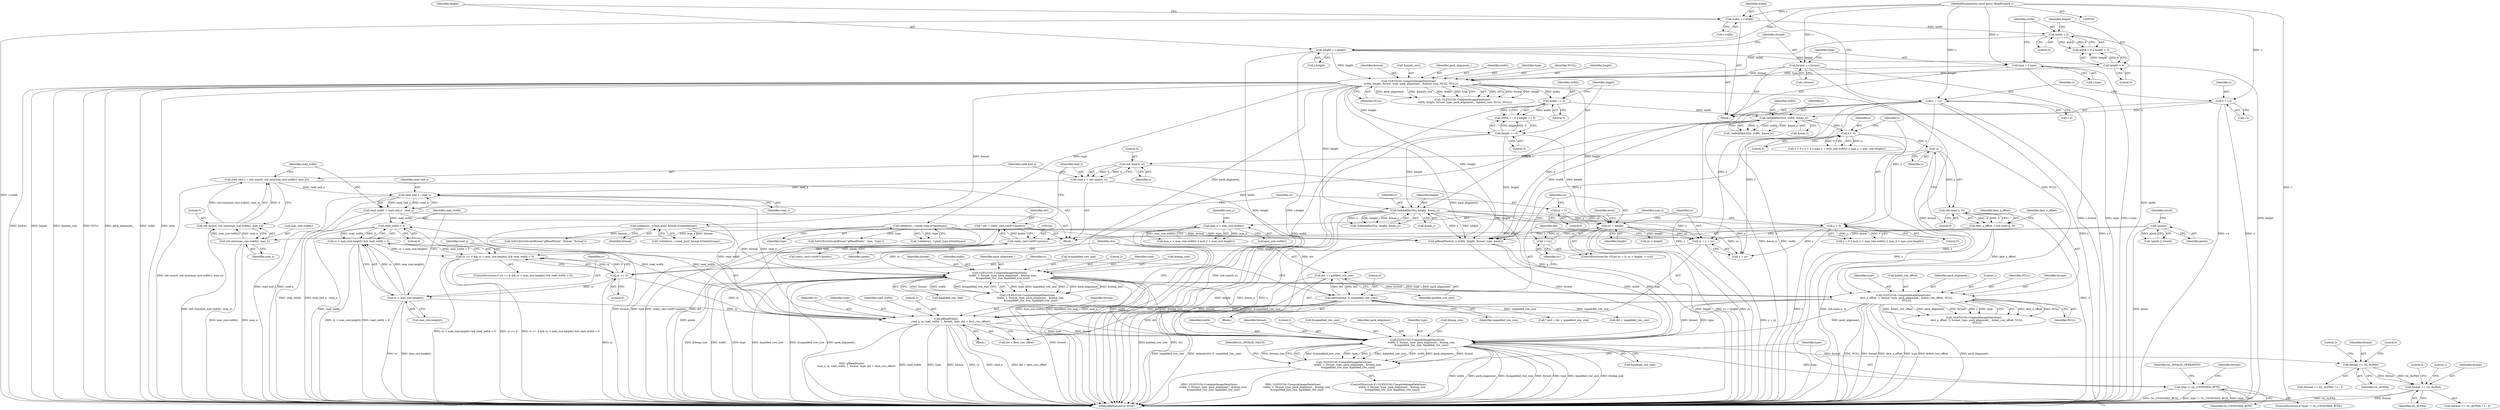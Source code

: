 digraph "0_Chrome_3aad1a37affb1ab70d1897f2b03eb8c077264984_0@API" {
"1000394" [label="(Call,read_width > 0)"];
"1000398" [label="(Call,glReadPixels(\n            read_x, ry, read_width, 1, format, type, dst + dest_row_offset))"];
"1000361" [label="(Call,read_end_x - read_x)"];
"1000351" [label="(Call,read_end_x = std::max(0, std::min(max_size.width(), max_x)))"];
"1000353" [label="(Call,std::max(0, std::min(max_size.width(), max_x)))"];
"1000355" [label="(Call,std::min(max_size.width(), max_x))"];
"1000280" [label="(Call,max_x > max_size.width())"];
"1000345" [label="(Call,read_x = std::max(0, x))"];
"1000347" [label="(Call,std::max(0, x))"];
"1000315" [label="(Call,-x)"];
"1000272" [label="(Call,x < 0)"];
"1000243" [label="(Call,SafeAddInt32(x, width, &max_x))"];
"1000105" [label="(Call,x = c.x)"];
"1000102" [label="(MethodParameterIn,const gles2::ReadPixels& c)"];
"1000225" [label="(Call,width == 0)"];
"1000159" [label="(Call,GLES2Util::ComputeImageDataSizes(\n      width, height, format, type, pack_alignment_, &pixels_size, NULL, NULL))"];
"1000142" [label="(Call,width < 0)"];
"1000117" [label="(Call,width = c.width)"];
"1000145" [label="(Call,height < 0)"];
"1000123" [label="(Call,height = c.height)"];
"1000129" [label="(Call,format = c.format)"];
"1000135" [label="(Call,type = c.type)"];
"1000391" [label="(Call,ry < max_size.height())"];
"1000387" [label="(Call,ry >= 0)"];
"1000376" [label="(Call,ry = y + yy)"];
"1000111" [label="(Call,y = c.y)"];
"1000276" [label="(Call,y < 0)"];
"1000249" [label="(Call,SafeAddInt32(y, height, &max_y))"];
"1000228" [label="(Call,height == 0)"];
"1000369" [label="(Call,yy < height)"];
"1000372" [label="(Call,++yy)"];
"1000366" [label="(Call,yy = 0)"];
"1000359" [label="(Call,read_width = read_end_x - read_x)"];
"1000394" [label="(Call,read_width > 0)"];
"1000321" [label="(Call,GLES2Util::ComputeImageDataSizes(\n        dest_x_offset, 1, format, type, pack_alignment_, &dest_row_offset, NULL,\n        NULL))"];
"1000312" [label="(Call,dest_x_offset = std::max(-x, 0))"];
"1000314" [label="(Call,std::max(-x, 0))"];
"1000292" [label="(Call,GLES2Util::ComputeImageDataSizes(\n        width, 2, format, type, pack_alignment_, &temp_size,\n        &unpadded_row_size, &padded_row_size))"];
"1000203" [label="(Call,validators_->read_pixel_format.IsValid(format))"];
"1000214" [label="(Call,validators_->pixel_type.IsValid(type))"];
"1000381" [label="(Call,memset(dst, 0, unpadded_row_size))"];
"1000408" [label="(Call,dst += padded_row_size)"];
"1000339" [label="(Call,* dst = static_cast<int8*>(pixels))"];
"1000341" [label="(Call,static_cast<int8*>(pixels))"];
"1000194" [label="(Call,!pixels)"];
"1000390" [label="(Call,ry < max_size.height() && read_width > 0)"];
"1000386" [label="(Call,ry >= 0 && ry < max_size.height() && read_width > 0)"];
"1000460" [label="(Call,GLES2Util::ComputeImageDataSizes(\n          width, 2, format, type, pack_alignment_, &temp_size,\n          &unpadded_row_size, &padded_row_size))"];
"1000459" [label="(Call,!GLES2Util::ComputeImageDataSizes(\n          width, 2, format, type, pack_alignment_, &temp_size,\n          &unpadded_row_size, &padded_row_size))"];
"1000480" [label="(Call,type != GL_UNSIGNED_BYTE)"];
"1000501" [label="(Call,format == GL_ALPHA)"];
"1000510" [label="(Call,format == GL_ALPHA)"];
"1000249" [label="(Call,SafeAddInt32(y, height, &max_y))"];
"1000519" [label="(Call,static_cast<uint8*>(pixels))"];
"1000326" [label="(Identifier,pack_alignment_)"];
"1000382" [label="(Identifier,dst)"];
"1000482" [label="(Identifier,GL_UNSIGNED_BYTE)"];
"1000274" [label="(Literal,0)"];
"1000391" [label="(Call,ry < max_size.height())"];
"1000117" [label="(Call,width = c.width)"];
"1000401" [label="(Identifier,read_width)"];
"1000509" [label="(Call,(format == GL_ALPHA) ? 1 : 4)"];
"1000243" [label="(Call,SafeAddInt32(x, width, &max_x))"];
"1000464" [label="(Identifier,type)"];
"1000340" [label="(Identifier,dst)"];
"1000197" [label="(Identifier,result)"];
"1000298" [label="(Call,&temp_size)"];
"1000371" [label="(Identifier,height)"];
"1000402" [label="(Literal,1)"];
"1000286" [label="(Block,)"];
"1000295" [label="(Identifier,format)"];
"1000293" [label="(Identifier,width)"];
"1000362" [label="(Identifier,read_end_x)"];
"1000363" [label="(Identifier,read_x)"];
"1000514" [label="(Literal,4)"];
"1000230" [label="(Literal,0)"];
"1000500" [label="(Call,(format == GL_ALPHA) ? 0 : 3)"];
"1000528" [label="(Call,yy < height)"];
"1000376" [label="(Call,ry = y + yy)"];
"1000137" [label="(Call,c.type)"];
"1000131" [label="(Call,c.format)"];
"1000345" [label="(Call,read_x = std::max(0, x))"];
"1000383" [label="(Literal,0)"];
"1000485" [label="(Identifier,GL_INVALID_OPERATION)"];
"1000377" [label="(Identifier,ry)"];
"1000470" [label="(Call,&padded_row_size)"];
"1000505" [label="(Literal,3)"];
"1000352" [label="(Identifier,read_end_x)"];
"1000161" [label="(Identifier,height)"];
"1000158" [label="(Call,!GLES2Util::ComputeImageDataSizes(\n      width, height, format, type, pack_alignment_, &pixels_size, NULL, NULL))"];
"1000313" [label="(Identifier,dest_x_offset)"];
"1000360" [label="(Identifier,read_width)"];
"1000403" [label="(Identifier,format)"];
"1000271" [label="(Call,x < 0 || y < 0 || max_x > max_size.width() || max_y > max_size.height())"];
"1000330" [label="(Identifier,NULL)"];
"1000491" [label="(Identifier,format)"];
"1000103" [label="(Block,)"];
"1000162" [label="(Identifier,format)"];
"1000314" [label="(Call,std::max(-x, 0))"];
"1000361" [label="(Call,read_end_x - read_x)"];
"1000226" [label="(Identifier,width)"];
"1000206" [label="(Call,SetGLErrorInvalidEnum(\"glReadPixels\", format, \"format\"))"];
"1000466" [label="(Call,&temp_size)"];
"1000479" [label="(ControlStructure,if (type != GL_UNSIGNED_BYTE))"];
"1000277" [label="(Identifier,y)"];
"1000502" [label="(Identifier,format)"];
"1000504" [label="(Literal,0)"];
"1000125" [label="(Call,c.height)"];
"1000102" [label="(MethodParameterIn,const gles2::ReadPixels& c)"];
"1000513" [label="(Literal,1)"];
"1000204" [label="(Identifier,format)"];
"1000359" [label="(Call,read_width = read_end_x - read_x)"];
"1000405" [label="(Call,dst + dest_row_offset)"];
"1000302" [label="(Call,&padded_row_size)"];
"1000461" [label="(Identifier,width)"];
"1000136" [label="(Identifier,type)"];
"1000356" [label="(Call,max_size.width())"];
"1000297" [label="(Identifier,pack_alignment_)"];
"1000144" [label="(Literal,0)"];
"1000275" [label="(Call,y < 0 || max_x > max_size.width() || max_y > max_size.height())"];
"1000354" [label="(Literal,0)"];
"1000413" [label="(Call,glReadPixels(x, y, width, height, format, type, pixels))"];
"1000118" [label="(Identifier,width)"];
"1000323" [label="(Literal,1)"];
"1000346" [label="(Identifier,read_x)"];
"1000147" [label="(Literal,0)"];
"1000322" [label="(Identifier,dest_x_offset)"];
"1000389" [label="(Literal,0)"];
"1000459" [label="(Call,!GLES2Util::ComputeImageDataSizes(\n          width, 2, format, type, pack_alignment_, &temp_size,\n          &unpadded_row_size, &padded_row_size))"];
"1000370" [label="(Identifier,yy)"];
"1000112" [label="(Identifier,y)"];
"1000227" [label="(Literal,0)"];
"1000349" [label="(Identifier,x)"];
"1000159" [label="(Call,GLES2Util::ComputeImageDataSizes(\n      width, height, format, type, pack_alignment_, &pixels_size, NULL, NULL))"];
"1000366" [label="(Call,yy = 0)"];
"1000246" [label="(Call,&max_x)"];
"1000165" [label="(Call,&pixels_size)"];
"1000224" [label="(Call,width == 0 || height == 0)"];
"1000481" [label="(Identifier,type)"];
"1000217" [label="(Call,SetGLErrorInvalidEnum(\"glReadPixels\", type, \"type\"))"];
"1000353" [label="(Call,std::max(0, std::min(max_size.width(), max_x)))"];
"1000535" [label="(Call,* end = dst + unpadded_row_size)"];
"1000280" [label="(Call,max_x > max_size.width())"];
"1000351" [label="(Call,read_end_x = std::max(0, std::min(max_size.width(), max_x)))"];
"1000357" [label="(Identifier,max_x)"];
"1000393" [label="(Call,max_size.height())"];
"1000329" [label="(Identifier,NULL)"];
"1000164" [label="(Identifier,pack_alignment_)"];
"1000160" [label="(Identifier,width)"];
"1000143" [label="(Identifier,width)"];
"1000386" [label="(Call,ry >= 0 && ry < max_size.height() && read_width > 0)"];
"1000373" [label="(Identifier,yy)"];
"1000474" [label="(Identifier,GL_INVALID_VALUE)"];
"1000105" [label="(Call,x = c.x)"];
"1000292" [label="(Call,GLES2Util::ComputeImageDataSizes(\n        width, 2, format, type, pack_alignment_, &temp_size,\n        &unpadded_row_size, &padded_row_size))"];
"1000324" [label="(Identifier,format)"];
"1000130" [label="(Identifier,format)"];
"1000385" [label="(ControlStructure,if (ry >= 0 && ry < max_size.height() && read_width > 0))"];
"1000142" [label="(Call,width < 0)"];
"1000312" [label="(Call,dest_x_offset = std::max(-x, 0))"];
"1000463" [label="(Identifier,format)"];
"1000395" [label="(Identifier,read_width)"];
"1000279" [label="(Call,max_x > max_size.width() || max_y > max_size.height())"];
"1000355" [label="(Call,std::min(max_size.width(), max_x))"];
"1000244" [label="(Identifier,x)"];
"1000368" [label="(Literal,0)"];
"1000106" [label="(Identifier,x)"];
"1000392" [label="(Identifier,ry)"];
"1000315" [label="(Call,-x)"];
"1000537" [label="(Call,dst + unpadded_row_size)"];
"1000325" [label="(Identifier,type)"];
"1000564" [label="(MethodReturn,error::Error)"];
"1000113" [label="(Call,c.y)"];
"1000396" [label="(Literal,0)"];
"1000141" [label="(Call,width < 0 || height < 0)"];
"1000193" [label="(Call,!pixels || !result)"];
"1000276" [label="(Call,y < 0)"];
"1000511" [label="(Identifier,format)"];
"1000300" [label="(Call,&unpadded_row_size)"];
"1000387" [label="(Call,ry >= 0)"];
"1000129" [label="(Call,format = c.format)"];
"1000408" [label="(Call,dst += padded_row_size)"];
"1000320" [label="(Call,!GLES2Util::ComputeImageDataSizes(\n        dest_x_offset, 1, format, type, pack_alignment_, &dest_row_offset, NULL,\n        NULL))"];
"1000272" [label="(Call,x < 0)"];
"1000510" [label="(Call,format == GL_ALPHA)"];
"1000294" [label="(Literal,2)"];
"1000400" [label="(Identifier,ry)"];
"1000348" [label="(Literal,0)"];
"1000195" [label="(Identifier,pixels)"];
"1000317" [label="(Literal,0)"];
"1000107" [label="(Call,c.x)"];
"1000214" [label="(Call,validators_->pixel_type.IsValid(type))"];
"1000364" [label="(ControlStructure,for (GLint yy = 0; yy < height; ++yy))"];
"1000501" [label="(Call,format == GL_ALPHA)"];
"1000203" [label="(Call,validators_->read_pixel_format.IsValid(format))"];
"1000252" [label="(Call,&max_y)"];
"1000423" [label="(Identifier,error)"];
"1000397" [label="(Block,)"];
"1000316" [label="(Identifier,x)"];
"1000296" [label="(Identifier,type)"];
"1000202" [label="(Call,!validators_->read_pixel_format.IsValid(format))"];
"1000462" [label="(Literal,2)"];
"1000248" [label="(Call,!SafeAddInt32(y, height, &max_y))"];
"1000460" [label="(Call,GLES2Util::ComputeImageDataSizes(\n          width, 2, format, type, pack_alignment_, &temp_size,\n          &unpadded_row_size, &padded_row_size))"];
"1000146" [label="(Identifier,height)"];
"1000399" [label="(Identifier,read_x)"];
"1000468" [label="(Call,&unpadded_row_size)"];
"1000327" [label="(Call,&dest_row_offset)"];
"1000503" [label="(Identifier,GL_ALPHA)"];
"1000343" [label="(Identifier,pixels)"];
"1000111" [label="(Call,y = c.y)"];
"1000394" [label="(Call,read_width > 0)"];
"1000410" [label="(Identifier,padded_row_size)"];
"1000145" [label="(Call,height < 0)"];
"1000291" [label="(Call,!GLES2Util::ComputeImageDataSizes(\n        width, 2, format, type, pack_alignment_, &temp_size,\n        &unpadded_row_size, &padded_row_size))"];
"1000163" [label="(Identifier,type)"];
"1000465" [label="(Identifier,pack_alignment_)"];
"1000242" [label="(Call,!SafeAddInt32(x, width, &max_x))"];
"1000347" [label="(Call,std::max(0, x))"];
"1000278" [label="(Literal,0)"];
"1000167" [label="(Identifier,NULL)"];
"1000251" [label="(Identifier,height)"];
"1000194" [label="(Call,!pixels)"];
"1000225" [label="(Call,width == 0)"];
"1000369" [label="(Call,yy < height)"];
"1000119" [label="(Call,c.width)"];
"1000124" [label="(Identifier,height)"];
"1000284" [label="(Identifier,max_y)"];
"1000213" [label="(Call,!validators_->pixel_type.IsValid(type))"];
"1000512" [label="(Identifier,GL_ALPHA)"];
"1000135" [label="(Call,type = c.type)"];
"1000480" [label="(Call,type != GL_UNSIGNED_BYTE)"];
"1000123" [label="(Call,height = c.height)"];
"1000398" [label="(Call,glReadPixels(\n            read_x, ry, read_width, 1, format, type, dst + dest_row_offset))"];
"1000168" [label="(Identifier,NULL)"];
"1000388" [label="(Identifier,ry)"];
"1000281" [label="(Identifier,max_x)"];
"1000390" [label="(Call,ry < max_size.height() && read_width > 0)"];
"1000367" [label="(Identifier,yy)"];
"1000282" [label="(Call,max_size.width())"];
"1000339" [label="(Call,* dst = static_cast<int8*>(pixels))"];
"1000228" [label="(Call,height == 0)"];
"1000273" [label="(Identifier,x)"];
"1000378" [label="(Call,y + yy)"];
"1000372" [label="(Call,++yy)"];
"1000458" [label="(ControlStructure,if (!GLES2Util::ComputeImageDataSizes(\n          width, 2, format, type, pack_alignment_, &temp_size,\n          &unpadded_row_size, &padded_row_size)))"];
"1000404" [label="(Identifier,type)"];
"1000321" [label="(Call,GLES2Util::ComputeImageDataSizes(\n        dest_x_offset, 1, format, type, pack_alignment_, &dest_row_offset, NULL,\n        NULL))"];
"1000381" [label="(Call,memset(dst, 0, unpadded_row_size))"];
"1000245" [label="(Identifier,width)"];
"1000384" [label="(Identifier,unpadded_row_size)"];
"1000341" [label="(Call,static_cast<int8*>(pixels))"];
"1000250" [label="(Identifier,y)"];
"1000409" [label="(Identifier,dst)"];
"1000215" [label="(Identifier,type)"];
"1000229" [label="(Identifier,height)"];
"1000374" [label="(Block,)"];
"1000394" -> "1000390"  [label="AST: "];
"1000394" -> "1000396"  [label="CFG: "];
"1000395" -> "1000394"  [label="AST: "];
"1000396" -> "1000394"  [label="AST: "];
"1000390" -> "1000394"  [label="CFG: "];
"1000394" -> "1000564"  [label="DDG: read_width"];
"1000394" -> "1000390"  [label="DDG: read_width"];
"1000394" -> "1000390"  [label="DDG: 0"];
"1000398" -> "1000394"  [label="DDG: read_width"];
"1000359" -> "1000394"  [label="DDG: read_width"];
"1000394" -> "1000398"  [label="DDG: read_width"];
"1000398" -> "1000397"  [label="AST: "];
"1000398" -> "1000405"  [label="CFG: "];
"1000399" -> "1000398"  [label="AST: "];
"1000400" -> "1000398"  [label="AST: "];
"1000401" -> "1000398"  [label="AST: "];
"1000402" -> "1000398"  [label="AST: "];
"1000403" -> "1000398"  [label="AST: "];
"1000404" -> "1000398"  [label="AST: "];
"1000405" -> "1000398"  [label="AST: "];
"1000409" -> "1000398"  [label="CFG: "];
"1000398" -> "1000564"  [label="DDG: dst + dest_row_offset"];
"1000398" -> "1000564"  [label="DDG: glReadPixels(\n            read_x, ry, read_width, 1, format, type, dst + dest_row_offset)"];
"1000398" -> "1000564"  [label="DDG: read_width"];
"1000398" -> "1000564"  [label="DDG: type"];
"1000398" -> "1000564"  [label="DDG: format"];
"1000398" -> "1000564"  [label="DDG: ry"];
"1000398" -> "1000564"  [label="DDG: read_x"];
"1000361" -> "1000398"  [label="DDG: read_x"];
"1000391" -> "1000398"  [label="DDG: ry"];
"1000387" -> "1000398"  [label="DDG: ry"];
"1000359" -> "1000398"  [label="DDG: read_width"];
"1000321" -> "1000398"  [label="DDG: format"];
"1000321" -> "1000398"  [label="DDG: type"];
"1000381" -> "1000398"  [label="DDG: dst"];
"1000398" -> "1000460"  [label="DDG: format"];
"1000398" -> "1000460"  [label="DDG: type"];
"1000361" -> "1000359"  [label="AST: "];
"1000361" -> "1000363"  [label="CFG: "];
"1000362" -> "1000361"  [label="AST: "];
"1000363" -> "1000361"  [label="AST: "];
"1000359" -> "1000361"  [label="CFG: "];
"1000361" -> "1000564"  [label="DDG: read_end_x"];
"1000361" -> "1000564"  [label="DDG: read_x"];
"1000361" -> "1000359"  [label="DDG: read_end_x"];
"1000361" -> "1000359"  [label="DDG: read_x"];
"1000351" -> "1000361"  [label="DDG: read_end_x"];
"1000345" -> "1000361"  [label="DDG: read_x"];
"1000351" -> "1000286"  [label="AST: "];
"1000351" -> "1000353"  [label="CFG: "];
"1000352" -> "1000351"  [label="AST: "];
"1000353" -> "1000351"  [label="AST: "];
"1000360" -> "1000351"  [label="CFG: "];
"1000351" -> "1000564"  [label="DDG: std::max(0, std::min(max_size.width(), max_x))"];
"1000353" -> "1000351"  [label="DDG: 0"];
"1000353" -> "1000351"  [label="DDG: std::min(max_size.width(), max_x)"];
"1000353" -> "1000355"  [label="CFG: "];
"1000354" -> "1000353"  [label="AST: "];
"1000355" -> "1000353"  [label="AST: "];
"1000353" -> "1000564"  [label="DDG: std::min(max_size.width(), max_x)"];
"1000355" -> "1000353"  [label="DDG: max_size.width()"];
"1000355" -> "1000353"  [label="DDG: max_x"];
"1000355" -> "1000357"  [label="CFG: "];
"1000356" -> "1000355"  [label="AST: "];
"1000357" -> "1000355"  [label="AST: "];
"1000355" -> "1000564"  [label="DDG: max_size.width()"];
"1000355" -> "1000564"  [label="DDG: max_x"];
"1000280" -> "1000355"  [label="DDG: max_x"];
"1000280" -> "1000279"  [label="AST: "];
"1000280" -> "1000282"  [label="CFG: "];
"1000281" -> "1000280"  [label="AST: "];
"1000282" -> "1000280"  [label="AST: "];
"1000284" -> "1000280"  [label="CFG: "];
"1000279" -> "1000280"  [label="CFG: "];
"1000280" -> "1000564"  [label="DDG: max_size.width()"];
"1000280" -> "1000564"  [label="DDG: max_x"];
"1000280" -> "1000279"  [label="DDG: max_x"];
"1000280" -> "1000279"  [label="DDG: max_size.width()"];
"1000345" -> "1000286"  [label="AST: "];
"1000345" -> "1000347"  [label="CFG: "];
"1000346" -> "1000345"  [label="AST: "];
"1000347" -> "1000345"  [label="AST: "];
"1000352" -> "1000345"  [label="CFG: "];
"1000345" -> "1000564"  [label="DDG: std::max(0, x)"];
"1000347" -> "1000345"  [label="DDG: 0"];
"1000347" -> "1000345"  [label="DDG: x"];
"1000347" -> "1000349"  [label="CFG: "];
"1000348" -> "1000347"  [label="AST: "];
"1000349" -> "1000347"  [label="AST: "];
"1000347" -> "1000564"  [label="DDG: x"];
"1000315" -> "1000347"  [label="DDG: x"];
"1000315" -> "1000314"  [label="AST: "];
"1000315" -> "1000316"  [label="CFG: "];
"1000316" -> "1000315"  [label="AST: "];
"1000317" -> "1000315"  [label="CFG: "];
"1000315" -> "1000564"  [label="DDG: x"];
"1000315" -> "1000314"  [label="DDG: x"];
"1000272" -> "1000315"  [label="DDG: x"];
"1000272" -> "1000271"  [label="AST: "];
"1000272" -> "1000274"  [label="CFG: "];
"1000273" -> "1000272"  [label="AST: "];
"1000274" -> "1000272"  [label="AST: "];
"1000277" -> "1000272"  [label="CFG: "];
"1000271" -> "1000272"  [label="CFG: "];
"1000272" -> "1000564"  [label="DDG: x"];
"1000272" -> "1000271"  [label="DDG: x"];
"1000272" -> "1000271"  [label="DDG: 0"];
"1000243" -> "1000272"  [label="DDG: x"];
"1000272" -> "1000413"  [label="DDG: x"];
"1000243" -> "1000242"  [label="AST: "];
"1000243" -> "1000246"  [label="CFG: "];
"1000244" -> "1000243"  [label="AST: "];
"1000245" -> "1000243"  [label="AST: "];
"1000246" -> "1000243"  [label="AST: "];
"1000242" -> "1000243"  [label="CFG: "];
"1000243" -> "1000564"  [label="DDG: x"];
"1000243" -> "1000564"  [label="DDG: width"];
"1000243" -> "1000564"  [label="DDG: &max_x"];
"1000243" -> "1000242"  [label="DDG: x"];
"1000243" -> "1000242"  [label="DDG: width"];
"1000243" -> "1000242"  [label="DDG: &max_x"];
"1000105" -> "1000243"  [label="DDG: x"];
"1000225" -> "1000243"  [label="DDG: width"];
"1000243" -> "1000292"  [label="DDG: width"];
"1000243" -> "1000413"  [label="DDG: width"];
"1000105" -> "1000103"  [label="AST: "];
"1000105" -> "1000107"  [label="CFG: "];
"1000106" -> "1000105"  [label="AST: "];
"1000107" -> "1000105"  [label="AST: "];
"1000112" -> "1000105"  [label="CFG: "];
"1000105" -> "1000564"  [label="DDG: c.x"];
"1000105" -> "1000564"  [label="DDG: x"];
"1000102" -> "1000105"  [label="DDG: c"];
"1000102" -> "1000100"  [label="AST: "];
"1000102" -> "1000564"  [label="DDG: c"];
"1000102" -> "1000111"  [label="DDG: c"];
"1000102" -> "1000117"  [label="DDG: c"];
"1000102" -> "1000123"  [label="DDG: c"];
"1000102" -> "1000129"  [label="DDG: c"];
"1000102" -> "1000135"  [label="DDG: c"];
"1000225" -> "1000224"  [label="AST: "];
"1000225" -> "1000227"  [label="CFG: "];
"1000226" -> "1000225"  [label="AST: "];
"1000227" -> "1000225"  [label="AST: "];
"1000229" -> "1000225"  [label="CFG: "];
"1000224" -> "1000225"  [label="CFG: "];
"1000225" -> "1000564"  [label="DDG: width"];
"1000225" -> "1000224"  [label="DDG: width"];
"1000225" -> "1000224"  [label="DDG: 0"];
"1000159" -> "1000225"  [label="DDG: width"];
"1000159" -> "1000158"  [label="AST: "];
"1000159" -> "1000168"  [label="CFG: "];
"1000160" -> "1000159"  [label="AST: "];
"1000161" -> "1000159"  [label="AST: "];
"1000162" -> "1000159"  [label="AST: "];
"1000163" -> "1000159"  [label="AST: "];
"1000164" -> "1000159"  [label="AST: "];
"1000165" -> "1000159"  [label="AST: "];
"1000167" -> "1000159"  [label="AST: "];
"1000168" -> "1000159"  [label="AST: "];
"1000158" -> "1000159"  [label="CFG: "];
"1000159" -> "1000564"  [label="DDG: NULL"];
"1000159" -> "1000564"  [label="DDG: pack_alignment_"];
"1000159" -> "1000564"  [label="DDG: width"];
"1000159" -> "1000564"  [label="DDG: type"];
"1000159" -> "1000564"  [label="DDG: format"];
"1000159" -> "1000564"  [label="DDG: height"];
"1000159" -> "1000564"  [label="DDG: &pixels_size"];
"1000159" -> "1000158"  [label="DDG: NULL"];
"1000159" -> "1000158"  [label="DDG: format"];
"1000159" -> "1000158"  [label="DDG: height"];
"1000159" -> "1000158"  [label="DDG: pack_alignment_"];
"1000159" -> "1000158"  [label="DDG: &pixels_size"];
"1000159" -> "1000158"  [label="DDG: width"];
"1000159" -> "1000158"  [label="DDG: type"];
"1000142" -> "1000159"  [label="DDG: width"];
"1000145" -> "1000159"  [label="DDG: height"];
"1000123" -> "1000159"  [label="DDG: height"];
"1000129" -> "1000159"  [label="DDG: format"];
"1000135" -> "1000159"  [label="DDG: type"];
"1000159" -> "1000203"  [label="DDG: format"];
"1000159" -> "1000214"  [label="DDG: type"];
"1000159" -> "1000228"  [label="DDG: height"];
"1000159" -> "1000249"  [label="DDG: height"];
"1000159" -> "1000292"  [label="DDG: pack_alignment_"];
"1000159" -> "1000321"  [label="DDG: NULL"];
"1000159" -> "1000369"  [label="DDG: height"];
"1000159" -> "1000413"  [label="DDG: height"];
"1000159" -> "1000460"  [label="DDG: pack_alignment_"];
"1000142" -> "1000141"  [label="AST: "];
"1000142" -> "1000144"  [label="CFG: "];
"1000143" -> "1000142"  [label="AST: "];
"1000144" -> "1000142"  [label="AST: "];
"1000146" -> "1000142"  [label="CFG: "];
"1000141" -> "1000142"  [label="CFG: "];
"1000142" -> "1000564"  [label="DDG: width"];
"1000142" -> "1000141"  [label="DDG: width"];
"1000142" -> "1000141"  [label="DDG: 0"];
"1000117" -> "1000142"  [label="DDG: width"];
"1000117" -> "1000103"  [label="AST: "];
"1000117" -> "1000119"  [label="CFG: "];
"1000118" -> "1000117"  [label="AST: "];
"1000119" -> "1000117"  [label="AST: "];
"1000124" -> "1000117"  [label="CFG: "];
"1000117" -> "1000564"  [label="DDG: c.width"];
"1000145" -> "1000141"  [label="AST: "];
"1000145" -> "1000147"  [label="CFG: "];
"1000146" -> "1000145"  [label="AST: "];
"1000147" -> "1000145"  [label="AST: "];
"1000141" -> "1000145"  [label="CFG: "];
"1000145" -> "1000564"  [label="DDG: height"];
"1000145" -> "1000141"  [label="DDG: height"];
"1000145" -> "1000141"  [label="DDG: 0"];
"1000123" -> "1000145"  [label="DDG: height"];
"1000123" -> "1000103"  [label="AST: "];
"1000123" -> "1000125"  [label="CFG: "];
"1000124" -> "1000123"  [label="AST: "];
"1000125" -> "1000123"  [label="AST: "];
"1000130" -> "1000123"  [label="CFG: "];
"1000123" -> "1000564"  [label="DDG: c.height"];
"1000123" -> "1000564"  [label="DDG: height"];
"1000129" -> "1000103"  [label="AST: "];
"1000129" -> "1000131"  [label="CFG: "];
"1000130" -> "1000129"  [label="AST: "];
"1000131" -> "1000129"  [label="AST: "];
"1000136" -> "1000129"  [label="CFG: "];
"1000129" -> "1000564"  [label="DDG: format"];
"1000129" -> "1000564"  [label="DDG: c.format"];
"1000135" -> "1000103"  [label="AST: "];
"1000135" -> "1000137"  [label="CFG: "];
"1000136" -> "1000135"  [label="AST: "];
"1000137" -> "1000135"  [label="AST: "];
"1000143" -> "1000135"  [label="CFG: "];
"1000135" -> "1000564"  [label="DDG: type"];
"1000135" -> "1000564"  [label="DDG: c.type"];
"1000391" -> "1000390"  [label="AST: "];
"1000391" -> "1000393"  [label="CFG: "];
"1000392" -> "1000391"  [label="AST: "];
"1000393" -> "1000391"  [label="AST: "];
"1000395" -> "1000391"  [label="CFG: "];
"1000390" -> "1000391"  [label="CFG: "];
"1000391" -> "1000564"  [label="DDG: ry"];
"1000391" -> "1000564"  [label="DDG: max_size.height()"];
"1000391" -> "1000390"  [label="DDG: ry"];
"1000391" -> "1000390"  [label="DDG: max_size.height()"];
"1000387" -> "1000391"  [label="DDG: ry"];
"1000387" -> "1000386"  [label="AST: "];
"1000387" -> "1000389"  [label="CFG: "];
"1000388" -> "1000387"  [label="AST: "];
"1000389" -> "1000387"  [label="AST: "];
"1000392" -> "1000387"  [label="CFG: "];
"1000386" -> "1000387"  [label="CFG: "];
"1000387" -> "1000564"  [label="DDG: ry"];
"1000387" -> "1000386"  [label="DDG: ry"];
"1000387" -> "1000386"  [label="DDG: 0"];
"1000376" -> "1000387"  [label="DDG: ry"];
"1000376" -> "1000374"  [label="AST: "];
"1000376" -> "1000378"  [label="CFG: "];
"1000377" -> "1000376"  [label="AST: "];
"1000378" -> "1000376"  [label="AST: "];
"1000382" -> "1000376"  [label="CFG: "];
"1000376" -> "1000564"  [label="DDG: y + yy"];
"1000111" -> "1000376"  [label="DDG: y"];
"1000276" -> "1000376"  [label="DDG: y"];
"1000249" -> "1000376"  [label="DDG: y"];
"1000369" -> "1000376"  [label="DDG: yy"];
"1000111" -> "1000103"  [label="AST: "];
"1000111" -> "1000113"  [label="CFG: "];
"1000112" -> "1000111"  [label="AST: "];
"1000113" -> "1000111"  [label="AST: "];
"1000118" -> "1000111"  [label="CFG: "];
"1000111" -> "1000564"  [label="DDG: y"];
"1000111" -> "1000564"  [label="DDG: c.y"];
"1000111" -> "1000249"  [label="DDG: y"];
"1000111" -> "1000276"  [label="DDG: y"];
"1000111" -> "1000378"  [label="DDG: y"];
"1000111" -> "1000413"  [label="DDG: y"];
"1000276" -> "1000275"  [label="AST: "];
"1000276" -> "1000278"  [label="CFG: "];
"1000277" -> "1000276"  [label="AST: "];
"1000278" -> "1000276"  [label="AST: "];
"1000281" -> "1000276"  [label="CFG: "];
"1000275" -> "1000276"  [label="CFG: "];
"1000276" -> "1000564"  [label="DDG: y"];
"1000276" -> "1000275"  [label="DDG: y"];
"1000276" -> "1000275"  [label="DDG: 0"];
"1000249" -> "1000276"  [label="DDG: y"];
"1000276" -> "1000378"  [label="DDG: y"];
"1000276" -> "1000413"  [label="DDG: y"];
"1000249" -> "1000248"  [label="AST: "];
"1000249" -> "1000252"  [label="CFG: "];
"1000250" -> "1000249"  [label="AST: "];
"1000251" -> "1000249"  [label="AST: "];
"1000252" -> "1000249"  [label="AST: "];
"1000248" -> "1000249"  [label="CFG: "];
"1000249" -> "1000564"  [label="DDG: height"];
"1000249" -> "1000564"  [label="DDG: &max_y"];
"1000249" -> "1000564"  [label="DDG: y"];
"1000249" -> "1000248"  [label="DDG: y"];
"1000249" -> "1000248"  [label="DDG: height"];
"1000249" -> "1000248"  [label="DDG: &max_y"];
"1000228" -> "1000249"  [label="DDG: height"];
"1000249" -> "1000369"  [label="DDG: height"];
"1000249" -> "1000378"  [label="DDG: y"];
"1000249" -> "1000413"  [label="DDG: y"];
"1000249" -> "1000413"  [label="DDG: height"];
"1000228" -> "1000224"  [label="AST: "];
"1000228" -> "1000230"  [label="CFG: "];
"1000229" -> "1000228"  [label="AST: "];
"1000230" -> "1000228"  [label="AST: "];
"1000224" -> "1000228"  [label="CFG: "];
"1000228" -> "1000564"  [label="DDG: height"];
"1000228" -> "1000224"  [label="DDG: height"];
"1000228" -> "1000224"  [label="DDG: 0"];
"1000228" -> "1000369"  [label="DDG: height"];
"1000228" -> "1000413"  [label="DDG: height"];
"1000369" -> "1000364"  [label="AST: "];
"1000369" -> "1000371"  [label="CFG: "];
"1000370" -> "1000369"  [label="AST: "];
"1000371" -> "1000369"  [label="AST: "];
"1000377" -> "1000369"  [label="CFG: "];
"1000423" -> "1000369"  [label="CFG: "];
"1000369" -> "1000564"  [label="DDG: yy < height"];
"1000369" -> "1000564"  [label="DDG: yy"];
"1000369" -> "1000564"  [label="DDG: height"];
"1000372" -> "1000369"  [label="DDG: yy"];
"1000366" -> "1000369"  [label="DDG: yy"];
"1000369" -> "1000372"  [label="DDG: yy"];
"1000369" -> "1000378"  [label="DDG: yy"];
"1000369" -> "1000528"  [label="DDG: height"];
"1000372" -> "1000364"  [label="AST: "];
"1000372" -> "1000373"  [label="CFG: "];
"1000373" -> "1000372"  [label="AST: "];
"1000370" -> "1000372"  [label="CFG: "];
"1000366" -> "1000364"  [label="AST: "];
"1000366" -> "1000368"  [label="CFG: "];
"1000367" -> "1000366"  [label="AST: "];
"1000368" -> "1000366"  [label="AST: "];
"1000370" -> "1000366"  [label="CFG: "];
"1000359" -> "1000286"  [label="AST: "];
"1000360" -> "1000359"  [label="AST: "];
"1000367" -> "1000359"  [label="CFG: "];
"1000359" -> "1000564"  [label="DDG: read_end_x - read_x"];
"1000359" -> "1000564"  [label="DDG: read_width"];
"1000321" -> "1000320"  [label="AST: "];
"1000321" -> "1000330"  [label="CFG: "];
"1000322" -> "1000321"  [label="AST: "];
"1000323" -> "1000321"  [label="AST: "];
"1000324" -> "1000321"  [label="AST: "];
"1000325" -> "1000321"  [label="AST: "];
"1000326" -> "1000321"  [label="AST: "];
"1000327" -> "1000321"  [label="AST: "];
"1000329" -> "1000321"  [label="AST: "];
"1000330" -> "1000321"  [label="AST: "];
"1000320" -> "1000321"  [label="CFG: "];
"1000321" -> "1000564"  [label="DDG: pack_alignment_"];
"1000321" -> "1000564"  [label="DDG: NULL"];
"1000321" -> "1000564"  [label="DDG: format"];
"1000321" -> "1000564"  [label="DDG: dest_x_offset"];
"1000321" -> "1000564"  [label="DDG: type"];
"1000321" -> "1000564"  [label="DDG: &dest_row_offset"];
"1000321" -> "1000320"  [label="DDG: dest_x_offset"];
"1000321" -> "1000320"  [label="DDG: NULL"];
"1000321" -> "1000320"  [label="DDG: &dest_row_offset"];
"1000321" -> "1000320"  [label="DDG: pack_alignment_"];
"1000321" -> "1000320"  [label="DDG: format"];
"1000321" -> "1000320"  [label="DDG: 1"];
"1000321" -> "1000320"  [label="DDG: type"];
"1000312" -> "1000321"  [label="DDG: dest_x_offset"];
"1000292" -> "1000321"  [label="DDG: format"];
"1000292" -> "1000321"  [label="DDG: type"];
"1000292" -> "1000321"  [label="DDG: pack_alignment_"];
"1000321" -> "1000460"  [label="DDG: format"];
"1000321" -> "1000460"  [label="DDG: type"];
"1000321" -> "1000460"  [label="DDG: pack_alignment_"];
"1000312" -> "1000286"  [label="AST: "];
"1000312" -> "1000314"  [label="CFG: "];
"1000313" -> "1000312"  [label="AST: "];
"1000314" -> "1000312"  [label="AST: "];
"1000322" -> "1000312"  [label="CFG: "];
"1000312" -> "1000564"  [label="DDG: std::max(-x, 0)"];
"1000314" -> "1000312"  [label="DDG: -x"];
"1000314" -> "1000312"  [label="DDG: 0"];
"1000314" -> "1000317"  [label="CFG: "];
"1000317" -> "1000314"  [label="AST: "];
"1000314" -> "1000564"  [label="DDG: -x"];
"1000292" -> "1000291"  [label="AST: "];
"1000292" -> "1000302"  [label="CFG: "];
"1000293" -> "1000292"  [label="AST: "];
"1000294" -> "1000292"  [label="AST: "];
"1000295" -> "1000292"  [label="AST: "];
"1000296" -> "1000292"  [label="AST: "];
"1000297" -> "1000292"  [label="AST: "];
"1000298" -> "1000292"  [label="AST: "];
"1000300" -> "1000292"  [label="AST: "];
"1000302" -> "1000292"  [label="AST: "];
"1000291" -> "1000292"  [label="CFG: "];
"1000292" -> "1000564"  [label="DDG: &temp_size"];
"1000292" -> "1000564"  [label="DDG: width"];
"1000292" -> "1000564"  [label="DDG: type"];
"1000292" -> "1000564"  [label="DDG: &padded_row_size"];
"1000292" -> "1000564"  [label="DDG: &unpadded_row_size"];
"1000292" -> "1000564"  [label="DDG: pack_alignment_"];
"1000292" -> "1000564"  [label="DDG: format"];
"1000292" -> "1000291"  [label="DDG: type"];
"1000292" -> "1000291"  [label="DDG: &padded_row_size"];
"1000292" -> "1000291"  [label="DDG: 2"];
"1000292" -> "1000291"  [label="DDG: pack_alignment_"];
"1000292" -> "1000291"  [label="DDG: &temp_size"];
"1000292" -> "1000291"  [label="DDG: format"];
"1000292" -> "1000291"  [label="DDG: width"];
"1000292" -> "1000291"  [label="DDG: &unpadded_row_size"];
"1000203" -> "1000292"  [label="DDG: format"];
"1000214" -> "1000292"  [label="DDG: type"];
"1000292" -> "1000460"  [label="DDG: width"];
"1000292" -> "1000460"  [label="DDG: &temp_size"];
"1000292" -> "1000460"  [label="DDG: &unpadded_row_size"];
"1000292" -> "1000460"  [label="DDG: &padded_row_size"];
"1000203" -> "1000202"  [label="AST: "];
"1000203" -> "1000204"  [label="CFG: "];
"1000204" -> "1000203"  [label="AST: "];
"1000202" -> "1000203"  [label="CFG: "];
"1000203" -> "1000564"  [label="DDG: format"];
"1000203" -> "1000202"  [label="DDG: format"];
"1000203" -> "1000206"  [label="DDG: format"];
"1000203" -> "1000413"  [label="DDG: format"];
"1000214" -> "1000213"  [label="AST: "];
"1000214" -> "1000215"  [label="CFG: "];
"1000215" -> "1000214"  [label="AST: "];
"1000213" -> "1000214"  [label="CFG: "];
"1000214" -> "1000564"  [label="DDG: type"];
"1000214" -> "1000213"  [label="DDG: type"];
"1000214" -> "1000217"  [label="DDG: type"];
"1000214" -> "1000413"  [label="DDG: type"];
"1000381" -> "1000374"  [label="AST: "];
"1000381" -> "1000384"  [label="CFG: "];
"1000382" -> "1000381"  [label="AST: "];
"1000383" -> "1000381"  [label="AST: "];
"1000384" -> "1000381"  [label="AST: "];
"1000388" -> "1000381"  [label="CFG: "];
"1000381" -> "1000564"  [label="DDG: unpadded_row_size"];
"1000381" -> "1000564"  [label="DDG: memset(dst, 0, unpadded_row_size)"];
"1000408" -> "1000381"  [label="DDG: dst"];
"1000339" -> "1000381"  [label="DDG: dst"];
"1000381" -> "1000405"  [label="DDG: dst"];
"1000381" -> "1000408"  [label="DDG: dst"];
"1000381" -> "1000535"  [label="DDG: unpadded_row_size"];
"1000381" -> "1000537"  [label="DDG: unpadded_row_size"];
"1000408" -> "1000374"  [label="AST: "];
"1000408" -> "1000410"  [label="CFG: "];
"1000409" -> "1000408"  [label="AST: "];
"1000410" -> "1000408"  [label="AST: "];
"1000373" -> "1000408"  [label="CFG: "];
"1000408" -> "1000564"  [label="DDG: dst"];
"1000408" -> "1000564"  [label="DDG: padded_row_size"];
"1000339" -> "1000286"  [label="AST: "];
"1000339" -> "1000341"  [label="CFG: "];
"1000340" -> "1000339"  [label="AST: "];
"1000341" -> "1000339"  [label="AST: "];
"1000346" -> "1000339"  [label="CFG: "];
"1000339" -> "1000564"  [label="DDG: dst"];
"1000339" -> "1000564"  [label="DDG: static_cast<int8*>(pixels)"];
"1000341" -> "1000339"  [label="DDG: pixels"];
"1000341" -> "1000343"  [label="CFG: "];
"1000342" -> "1000341"  [label="AST: "];
"1000343" -> "1000341"  [label="AST: "];
"1000341" -> "1000564"  [label="DDG: pixels"];
"1000194" -> "1000341"  [label="DDG: pixels"];
"1000341" -> "1000519"  [label="DDG: pixels"];
"1000194" -> "1000193"  [label="AST: "];
"1000194" -> "1000195"  [label="CFG: "];
"1000195" -> "1000194"  [label="AST: "];
"1000197" -> "1000194"  [label="CFG: "];
"1000193" -> "1000194"  [label="CFG: "];
"1000194" -> "1000564"  [label="DDG: pixels"];
"1000194" -> "1000193"  [label="DDG: pixels"];
"1000194" -> "1000413"  [label="DDG: pixels"];
"1000390" -> "1000386"  [label="AST: "];
"1000386" -> "1000390"  [label="CFG: "];
"1000390" -> "1000564"  [label="DDG: read_width > 0"];
"1000390" -> "1000564"  [label="DDG: ry < max_size.height()"];
"1000390" -> "1000386"  [label="DDG: ry < max_size.height()"];
"1000390" -> "1000386"  [label="DDG: read_width > 0"];
"1000386" -> "1000385"  [label="AST: "];
"1000399" -> "1000386"  [label="CFG: "];
"1000409" -> "1000386"  [label="CFG: "];
"1000386" -> "1000564"  [label="DDG: ry >= 0"];
"1000386" -> "1000564"  [label="DDG: ry < max_size.height() && read_width > 0"];
"1000386" -> "1000564"  [label="DDG: ry >= 0 && ry < max_size.height() && read_width > 0"];
"1000460" -> "1000459"  [label="AST: "];
"1000460" -> "1000470"  [label="CFG: "];
"1000461" -> "1000460"  [label="AST: "];
"1000462" -> "1000460"  [label="AST: "];
"1000463" -> "1000460"  [label="AST: "];
"1000464" -> "1000460"  [label="AST: "];
"1000465" -> "1000460"  [label="AST: "];
"1000466" -> "1000460"  [label="AST: "];
"1000468" -> "1000460"  [label="AST: "];
"1000470" -> "1000460"  [label="AST: "];
"1000459" -> "1000460"  [label="CFG: "];
"1000460" -> "1000564"  [label="DDG: width"];
"1000460" -> "1000564"  [label="DDG: pack_alignment_"];
"1000460" -> "1000564"  [label="DDG: &unpadded_row_size"];
"1000460" -> "1000564"  [label="DDG: format"];
"1000460" -> "1000564"  [label="DDG: type"];
"1000460" -> "1000564"  [label="DDG: &padded_row_size"];
"1000460" -> "1000564"  [label="DDG: &temp_size"];
"1000460" -> "1000459"  [label="DDG: &unpadded_row_size"];
"1000460" -> "1000459"  [label="DDG: type"];
"1000460" -> "1000459"  [label="DDG: 2"];
"1000460" -> "1000459"  [label="DDG: &padded_row_size"];
"1000460" -> "1000459"  [label="DDG: width"];
"1000460" -> "1000459"  [label="DDG: pack_alignment_"];
"1000460" -> "1000459"  [label="DDG: format"];
"1000460" -> "1000459"  [label="DDG: &temp_size"];
"1000413" -> "1000460"  [label="DDG: width"];
"1000413" -> "1000460"  [label="DDG: format"];
"1000413" -> "1000460"  [label="DDG: type"];
"1000460" -> "1000480"  [label="DDG: type"];
"1000460" -> "1000501"  [label="DDG: format"];
"1000459" -> "1000458"  [label="AST: "];
"1000474" -> "1000459"  [label="CFG: "];
"1000481" -> "1000459"  [label="CFG: "];
"1000459" -> "1000564"  [label="DDG: GLES2Util::ComputeImageDataSizes(\n          width, 2, format, type, pack_alignment_, &temp_size,\n          &unpadded_row_size, &padded_row_size)"];
"1000459" -> "1000564"  [label="DDG: !GLES2Util::ComputeImageDataSizes(\n          width, 2, format, type, pack_alignment_, &temp_size,\n          &unpadded_row_size, &padded_row_size)"];
"1000480" -> "1000479"  [label="AST: "];
"1000480" -> "1000482"  [label="CFG: "];
"1000481" -> "1000480"  [label="AST: "];
"1000482" -> "1000480"  [label="AST: "];
"1000485" -> "1000480"  [label="CFG: "];
"1000491" -> "1000480"  [label="CFG: "];
"1000480" -> "1000564"  [label="DDG: type != GL_UNSIGNED_BYTE"];
"1000480" -> "1000564"  [label="DDG: type"];
"1000480" -> "1000564"  [label="DDG: GL_UNSIGNED_BYTE"];
"1000501" -> "1000500"  [label="AST: "];
"1000501" -> "1000503"  [label="CFG: "];
"1000502" -> "1000501"  [label="AST: "];
"1000503" -> "1000501"  [label="AST: "];
"1000504" -> "1000501"  [label="CFG: "];
"1000505" -> "1000501"  [label="CFG: "];
"1000501" -> "1000510"  [label="DDG: format"];
"1000501" -> "1000510"  [label="DDG: GL_ALPHA"];
"1000510" -> "1000509"  [label="AST: "];
"1000510" -> "1000512"  [label="CFG: "];
"1000511" -> "1000510"  [label="AST: "];
"1000512" -> "1000510"  [label="AST: "];
"1000513" -> "1000510"  [label="CFG: "];
"1000514" -> "1000510"  [label="CFG: "];
"1000510" -> "1000564"  [label="DDG: format"];
"1000510" -> "1000564"  [label="DDG: GL_ALPHA"];
}
